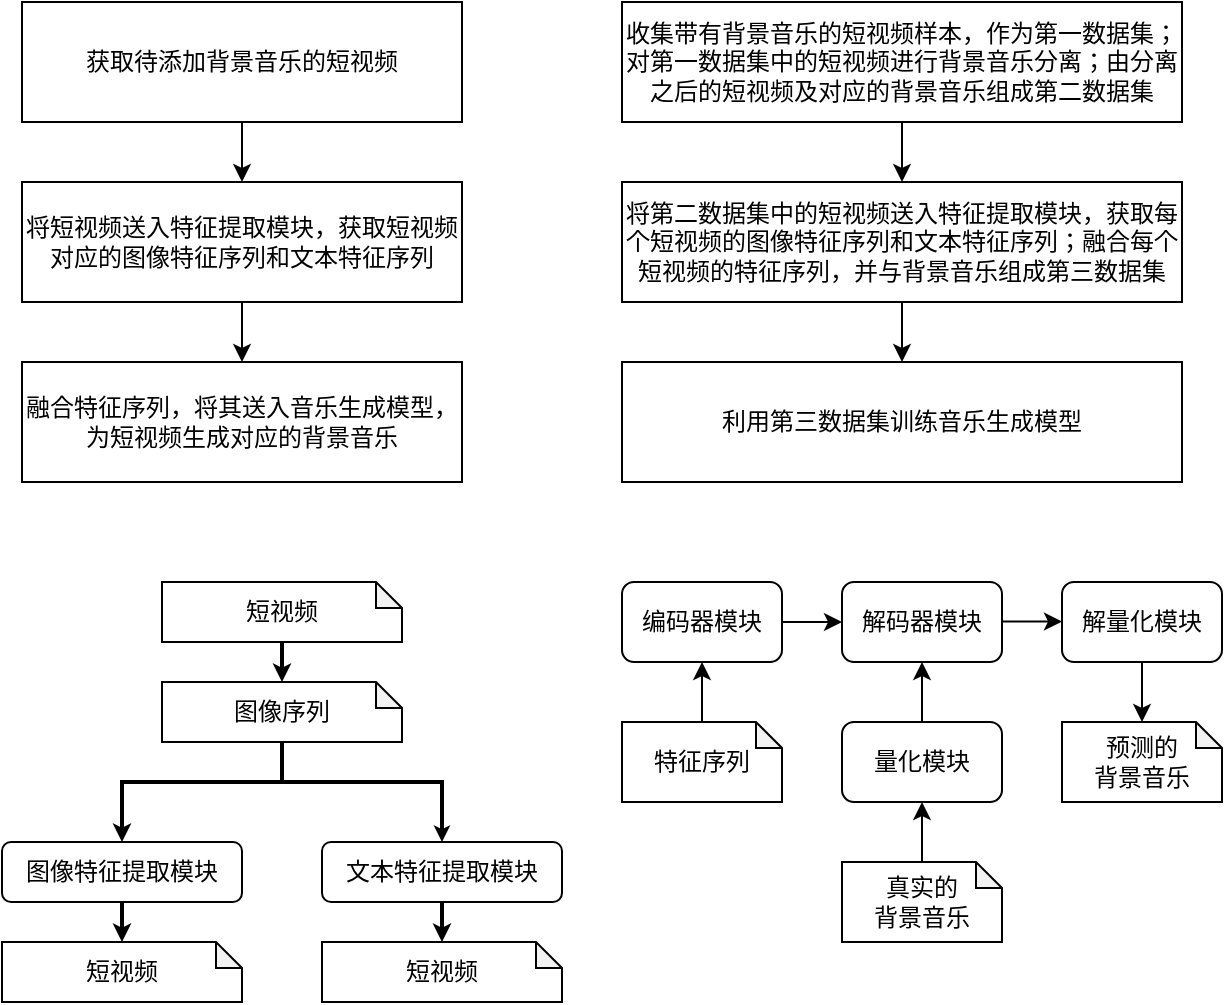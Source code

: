 <mxfile version="21.7.2" type="github">
  <diagram name="第 1 页" id="sXI6oTRlvRjUnkQEZYFn">
    <mxGraphModel dx="864" dy="600" grid="1" gridSize="10" guides="1" tooltips="1" connect="1" arrows="1" fold="1" page="1" pageScale="1" pageWidth="827" pageHeight="1169" math="0" shadow="0">
      <root>
        <mxCell id="0" />
        <mxCell id="1" parent="0" />
        <mxCell id="fjcy8U5pSETEeFE4OCs9-12" style="edgeStyle=orthogonalEdgeStyle;rounded=0;orthogonalLoop=1;jettySize=auto;html=1;exitX=0.5;exitY=1;exitDx=0;exitDy=0;entryX=0.5;entryY=0;entryDx=0;entryDy=0;" parent="1" source="fjcy8U5pSETEeFE4OCs9-1" target="fjcy8U5pSETEeFE4OCs9-8" edge="1">
          <mxGeometry relative="1" as="geometry" />
        </mxCell>
        <mxCell id="fjcy8U5pSETEeFE4OCs9-1" value="获取待添加背景音乐的短视频" style="rounded=0;whiteSpace=wrap;html=1;" parent="1" vertex="1">
          <mxGeometry x="70" y="40" width="220" height="60" as="geometry" />
        </mxCell>
        <mxCell id="fjcy8U5pSETEeFE4OCs9-13" style="edgeStyle=orthogonalEdgeStyle;rounded=0;orthogonalLoop=1;jettySize=auto;html=1;exitX=0.5;exitY=1;exitDx=0;exitDy=0;entryX=0.5;entryY=0;entryDx=0;entryDy=0;" parent="1" source="fjcy8U5pSETEeFE4OCs9-8" target="fjcy8U5pSETEeFE4OCs9-10" edge="1">
          <mxGeometry relative="1" as="geometry" />
        </mxCell>
        <mxCell id="fjcy8U5pSETEeFE4OCs9-8" value="将短视频送入特征提取模块，获取短视频对应的图像特征序列和文本特征序列" style="rounded=0;whiteSpace=wrap;html=1;" parent="1" vertex="1">
          <mxGeometry x="70" y="130" width="220" height="60" as="geometry" />
        </mxCell>
        <mxCell id="fjcy8U5pSETEeFE4OCs9-10" value="融合特征序列，将其送入音乐生成模型，为短视频生成对应的背景音乐" style="rounded=0;whiteSpace=wrap;html=1;" parent="1" vertex="1">
          <mxGeometry x="70" y="220" width="220" height="60" as="geometry" />
        </mxCell>
        <mxCell id="fjcy8U5pSETEeFE4OCs9-19" style="edgeStyle=orthogonalEdgeStyle;rounded=0;orthogonalLoop=1;jettySize=auto;html=1;exitX=0.5;exitY=1;exitDx=0;exitDy=0;entryX=0.5;entryY=0;entryDx=0;entryDy=0;" parent="1" source="fjcy8U5pSETEeFE4OCs9-20" target="fjcy8U5pSETEeFE4OCs9-22" edge="1">
          <mxGeometry relative="1" as="geometry" />
        </mxCell>
        <mxCell id="fjcy8U5pSETEeFE4OCs9-20" value="收集带有背景音乐的短视频样本，作为第一数据集；对第一数据集中的短视频进行背景音乐分离；由分离之后的短视频及对应的背景音乐组成第二数据集" style="rounded=0;whiteSpace=wrap;html=1;" parent="1" vertex="1">
          <mxGeometry x="370" y="40" width="280" height="60" as="geometry" />
        </mxCell>
        <mxCell id="fjcy8U5pSETEeFE4OCs9-21" style="edgeStyle=orthogonalEdgeStyle;rounded=0;orthogonalLoop=1;jettySize=auto;html=1;exitX=0.5;exitY=1;exitDx=0;exitDy=0;entryX=0.5;entryY=0;entryDx=0;entryDy=0;" parent="1" source="fjcy8U5pSETEeFE4OCs9-22" target="fjcy8U5pSETEeFE4OCs9-23" edge="1">
          <mxGeometry relative="1" as="geometry" />
        </mxCell>
        <mxCell id="fjcy8U5pSETEeFE4OCs9-22" value="将第二数据集中的短视频送入特征提取模块，获取每个短视频的图像特征序列和文本特征序列；融合每个短视频的特征序列，并与背景音乐组成第三数据集" style="rounded=0;whiteSpace=wrap;html=1;" parent="1" vertex="1">
          <mxGeometry x="370" y="130" width="280" height="60" as="geometry" />
        </mxCell>
        <mxCell id="fjcy8U5pSETEeFE4OCs9-23" value="利用第三数据集训练音乐生成模型" style="rounded=0;whiteSpace=wrap;html=1;" parent="1" vertex="1">
          <mxGeometry x="370" y="220" width="280" height="60" as="geometry" />
        </mxCell>
        <mxCell id="2gaOMBExnpWmV6sL_W9Z-5" value="" style="edgeStyle=orthogonalEdgeStyle;rounded=0;orthogonalLoop=1;jettySize=auto;html=1;strokeWidth=2;endSize=3;" edge="1" parent="1" source="fjcy8U5pSETEeFE4OCs9-24" target="2gaOMBExnpWmV6sL_W9Z-1">
          <mxGeometry relative="1" as="geometry">
            <Array as="points">
              <mxPoint x="120" y="510" />
              <mxPoint x="120" y="510" />
            </Array>
          </mxGeometry>
        </mxCell>
        <mxCell id="fjcy8U5pSETEeFE4OCs9-24" value="图像特征提取模块" style="rounded=1;whiteSpace=wrap;html=1;" parent="1" vertex="1">
          <mxGeometry x="60" y="460" width="120" height="30" as="geometry" />
        </mxCell>
        <mxCell id="fjcy8U5pSETEeFE4OCs9-28" value="" style="strokeWidth=2;html=1;shape=mxgraph.flowchart.annotation_2;align=left;labelPosition=right;pointerEvents=1;direction=south;" parent="1" vertex="1">
          <mxGeometry x="120" y="410" width="160" height="40" as="geometry" />
        </mxCell>
        <mxCell id="fjcy8U5pSETEeFE4OCs9-30" value="" style="endArrow=classic;html=1;rounded=0;exitX=1;exitY=0;exitDx=0;exitDy=0;exitPerimeter=0;strokeWidth=2;endSize=2;" parent="1" source="fjcy8U5pSETEeFE4OCs9-28" edge="1">
          <mxGeometry width="50" height="50" relative="1" as="geometry">
            <mxPoint x="310" y="460" as="sourcePoint" />
            <mxPoint x="280" y="460" as="targetPoint" />
          </mxGeometry>
        </mxCell>
        <mxCell id="fjcy8U5pSETEeFE4OCs9-31" value="" style="endArrow=classic;html=1;rounded=0;exitX=1;exitY=0;exitDx=0;exitDy=0;exitPerimeter=0;strokeWidth=2;endSize=3;" parent="1" edge="1">
          <mxGeometry width="50" height="50" relative="1" as="geometry">
            <mxPoint x="120" y="450" as="sourcePoint" />
            <mxPoint x="120" y="460" as="targetPoint" />
          </mxGeometry>
        </mxCell>
        <mxCell id="fjcy8U5pSETEeFE4OCs9-41" value="" style="edgeStyle=orthogonalEdgeStyle;rounded=0;orthogonalLoop=1;jettySize=auto;html=1;strokeWidth=2;endSize=3;entryX=0.5;entryY=0;entryDx=0;entryDy=0;entryPerimeter=0;" parent="1" source="fjcy8U5pSETEeFE4OCs9-39" target="fjcy8U5pSETEeFE4OCs9-40" edge="1">
          <mxGeometry relative="1" as="geometry">
            <Array as="points">
              <mxPoint x="200" y="370" />
              <mxPoint x="200" y="370" />
            </Array>
          </mxGeometry>
        </mxCell>
        <mxCell id="fjcy8U5pSETEeFE4OCs9-39" value="短视频" style="shape=note;whiteSpace=wrap;html=1;backgroundOutline=1;darkOpacity=0.05;size=13;" parent="1" vertex="1">
          <mxGeometry x="140" y="330" width="120" height="30" as="geometry" />
        </mxCell>
        <mxCell id="fjcy8U5pSETEeFE4OCs9-40" value="图像序列" style="shape=note;whiteSpace=wrap;html=1;backgroundOutline=1;darkOpacity=0.05;size=13;" parent="1" vertex="1">
          <mxGeometry x="140" y="380" width="120" height="30" as="geometry" />
        </mxCell>
        <mxCell id="2gaOMBExnpWmV6sL_W9Z-6" value="" style="edgeStyle=orthogonalEdgeStyle;rounded=0;orthogonalLoop=1;jettySize=auto;html=1;strokeWidth=2;endSize=3;entryX=0.5;entryY=0;entryDx=0;entryDy=0;entryPerimeter=0;" edge="1" parent="1" source="fjcy8U5pSETEeFE4OCs9-43" target="2gaOMBExnpWmV6sL_W9Z-2">
          <mxGeometry relative="1" as="geometry">
            <Array as="points">
              <mxPoint x="280" y="510" />
              <mxPoint x="280" y="510" />
            </Array>
          </mxGeometry>
        </mxCell>
        <mxCell id="fjcy8U5pSETEeFE4OCs9-43" value="文本特征提取模块" style="rounded=1;whiteSpace=wrap;html=1;shadow=0;glass=0;" parent="1" vertex="1">
          <mxGeometry x="220" y="460" width="120" height="30" as="geometry" />
        </mxCell>
        <mxCell id="fjcy8U5pSETEeFE4OCs9-49" style="edgeStyle=orthogonalEdgeStyle;rounded=0;orthogonalLoop=1;jettySize=auto;html=1;entryX=0;entryY=0.5;entryDx=0;entryDy=0;" parent="1" target="fjcy8U5pSETEeFE4OCs9-46" edge="1">
          <mxGeometry relative="1" as="geometry">
            <mxPoint x="450" y="350" as="sourcePoint" />
          </mxGeometry>
        </mxCell>
        <mxCell id="fjcy8U5pSETEeFE4OCs9-45" value="编码器模块" style="rounded=1;whiteSpace=wrap;html=1;" parent="1" vertex="1">
          <mxGeometry x="370" y="330" width="80" height="40" as="geometry" />
        </mxCell>
        <mxCell id="fjcy8U5pSETEeFE4OCs9-46" value="解码器模块" style="rounded=1;whiteSpace=wrap;html=1;" parent="1" vertex="1">
          <mxGeometry x="480" y="330" width="80" height="40" as="geometry" />
        </mxCell>
        <mxCell id="fjcy8U5pSETEeFE4OCs9-47" value="特征序列" style="shape=note;whiteSpace=wrap;html=1;backgroundOutline=1;darkOpacity=0.05;size=13;" parent="1" vertex="1">
          <mxGeometry x="370" y="400" width="80" height="40" as="geometry" />
        </mxCell>
        <mxCell id="fjcy8U5pSETEeFE4OCs9-52" style="edgeStyle=orthogonalEdgeStyle;rounded=0;orthogonalLoop=1;jettySize=auto;html=1;exitX=0.5;exitY=0;exitDx=0;exitDy=0;exitPerimeter=0;entryX=0.5;entryY=1;entryDx=0;entryDy=0;" parent="1" source="fjcy8U5pSETEeFE4OCs9-50" target="fjcy8U5pSETEeFE4OCs9-51" edge="1">
          <mxGeometry relative="1" as="geometry" />
        </mxCell>
        <mxCell id="fjcy8U5pSETEeFE4OCs9-50" value="真实的&lt;br&gt;背景音乐" style="shape=note;whiteSpace=wrap;html=1;backgroundOutline=1;darkOpacity=0.05;size=13;" parent="1" vertex="1">
          <mxGeometry x="480" y="470" width="80" height="40" as="geometry" />
        </mxCell>
        <mxCell id="fjcy8U5pSETEeFE4OCs9-53" style="edgeStyle=orthogonalEdgeStyle;rounded=0;orthogonalLoop=1;jettySize=auto;html=1;exitX=0.5;exitY=0;exitDx=0;exitDy=0;entryX=0.5;entryY=1;entryDx=0;entryDy=0;" parent="1" source="fjcy8U5pSETEeFE4OCs9-51" target="fjcy8U5pSETEeFE4OCs9-46" edge="1">
          <mxGeometry relative="1" as="geometry" />
        </mxCell>
        <mxCell id="fjcy8U5pSETEeFE4OCs9-51" value="量化模块" style="rounded=1;whiteSpace=wrap;html=1;" parent="1" vertex="1">
          <mxGeometry x="480" y="400" width="80" height="40" as="geometry" />
        </mxCell>
        <mxCell id="fjcy8U5pSETEeFE4OCs9-54" style="edgeStyle=orthogonalEdgeStyle;rounded=0;orthogonalLoop=1;jettySize=auto;html=1;entryX=0.5;entryY=1;entryDx=0;entryDy=0;exitX=0.5;exitY=0;exitDx=0;exitDy=0;exitPerimeter=0;" parent="1" source="fjcy8U5pSETEeFE4OCs9-47" target="fjcy8U5pSETEeFE4OCs9-45" edge="1">
          <mxGeometry relative="1" as="geometry">
            <mxPoint x="500" y="410" as="sourcePoint" />
            <mxPoint x="500" y="380" as="targetPoint" />
            <Array as="points">
              <mxPoint x="410" y="390" />
              <mxPoint x="410" y="390" />
            </Array>
          </mxGeometry>
        </mxCell>
        <mxCell id="fjcy8U5pSETEeFE4OCs9-55" value="解量化模块" style="rounded=1;whiteSpace=wrap;html=1;" parent="1" vertex="1">
          <mxGeometry x="590" y="330" width="80" height="40" as="geometry" />
        </mxCell>
        <mxCell id="fjcy8U5pSETEeFE4OCs9-58" value="" style="endArrow=classic;html=1;rounded=0;" parent="1" edge="1">
          <mxGeometry width="50" height="50" relative="1" as="geometry">
            <mxPoint x="560" y="349.76" as="sourcePoint" />
            <mxPoint x="590" y="349.76" as="targetPoint" />
          </mxGeometry>
        </mxCell>
        <mxCell id="fjcy8U5pSETEeFE4OCs9-63" value="预测的&lt;br&gt;背景音乐" style="shape=note;whiteSpace=wrap;html=1;backgroundOutline=1;darkOpacity=0.05;size=13;" parent="1" vertex="1">
          <mxGeometry x="590" y="400" width="80" height="40" as="geometry" />
        </mxCell>
        <mxCell id="fjcy8U5pSETEeFE4OCs9-64" value="" style="endArrow=classic;html=1;rounded=0;exitX=0.5;exitY=1;exitDx=0;exitDy=0;entryX=0.5;entryY=0;entryDx=0;entryDy=0;entryPerimeter=0;" parent="1" source="fjcy8U5pSETEeFE4OCs9-55" target="fjcy8U5pSETEeFE4OCs9-63" edge="1">
          <mxGeometry width="50" height="50" relative="1" as="geometry">
            <mxPoint x="660" y="390" as="sourcePoint" />
            <mxPoint x="690" y="390" as="targetPoint" />
          </mxGeometry>
        </mxCell>
        <mxCell id="2gaOMBExnpWmV6sL_W9Z-1" value="短视频" style="shape=note;whiteSpace=wrap;html=1;backgroundOutline=1;darkOpacity=0.05;size=13;" vertex="1" parent="1">
          <mxGeometry x="60" y="510" width="120" height="30" as="geometry" />
        </mxCell>
        <mxCell id="2gaOMBExnpWmV6sL_W9Z-2" value="短视频" style="shape=note;whiteSpace=wrap;html=1;backgroundOutline=1;darkOpacity=0.05;size=13;" vertex="1" parent="1">
          <mxGeometry x="220" y="510" width="120" height="30" as="geometry" />
        </mxCell>
      </root>
    </mxGraphModel>
  </diagram>
</mxfile>
